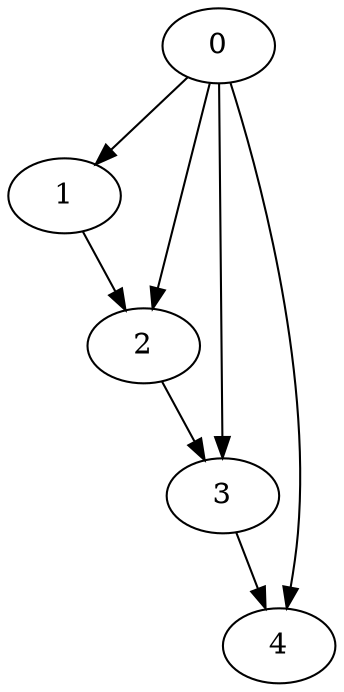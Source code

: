 digraph {
    "0" ["Start"=0,"Weight"=5,"Processor"=0];
    "1" ["Start"=5,"Weight"=10,"Processor"=0];
    "2" ["Start"=15,"Weight"=10,"Processor"=0];
    "3" ["Start"=25,"Weight"=10,"Processor"=0];
    "4" ["Start"=35,"Weight"=10,"Processor"=0];
    "0" -> "1" ["Weight"=15];
    "0" -> "2" ["Weight"=15];
    "0" -> "3" ["Weight"=15];
    "0" -> "4" ["Weight"=15];
    "1" -> "2" ["Weight"=0];
    "2" -> "3" ["Weight"=0];
    "3" -> "4" ["Weight"=0];
}